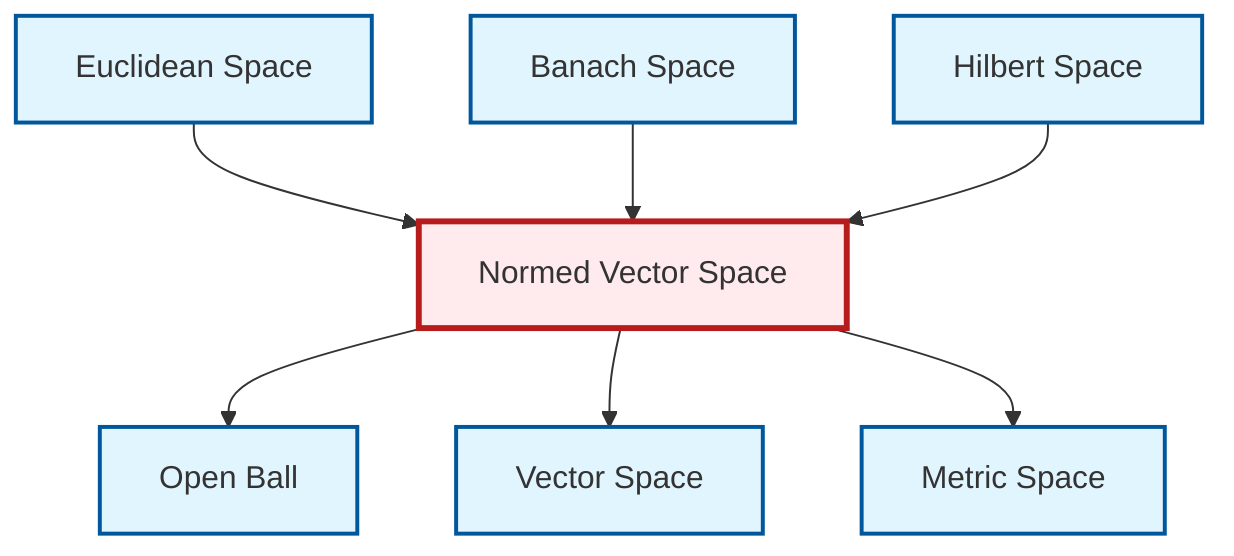 graph TD
    classDef definition fill:#e1f5fe,stroke:#01579b,stroke-width:2px
    classDef theorem fill:#f3e5f5,stroke:#4a148c,stroke-width:2px
    classDef axiom fill:#fff3e0,stroke:#e65100,stroke-width:2px
    classDef example fill:#e8f5e9,stroke:#1b5e20,stroke-width:2px
    classDef current fill:#ffebee,stroke:#b71c1c,stroke-width:3px
    def-open-ball["Open Ball"]:::definition
    def-vector-space["Vector Space"]:::definition
    def-banach-space["Banach Space"]:::definition
    def-normed-vector-space["Normed Vector Space"]:::definition
    def-metric-space["Metric Space"]:::definition
    def-euclidean-space["Euclidean Space"]:::definition
    def-hilbert-space["Hilbert Space"]:::definition
    def-normed-vector-space --> def-open-ball
    def-normed-vector-space --> def-vector-space
    def-normed-vector-space --> def-metric-space
    def-euclidean-space --> def-normed-vector-space
    def-banach-space --> def-normed-vector-space
    def-hilbert-space --> def-normed-vector-space
    class def-normed-vector-space current